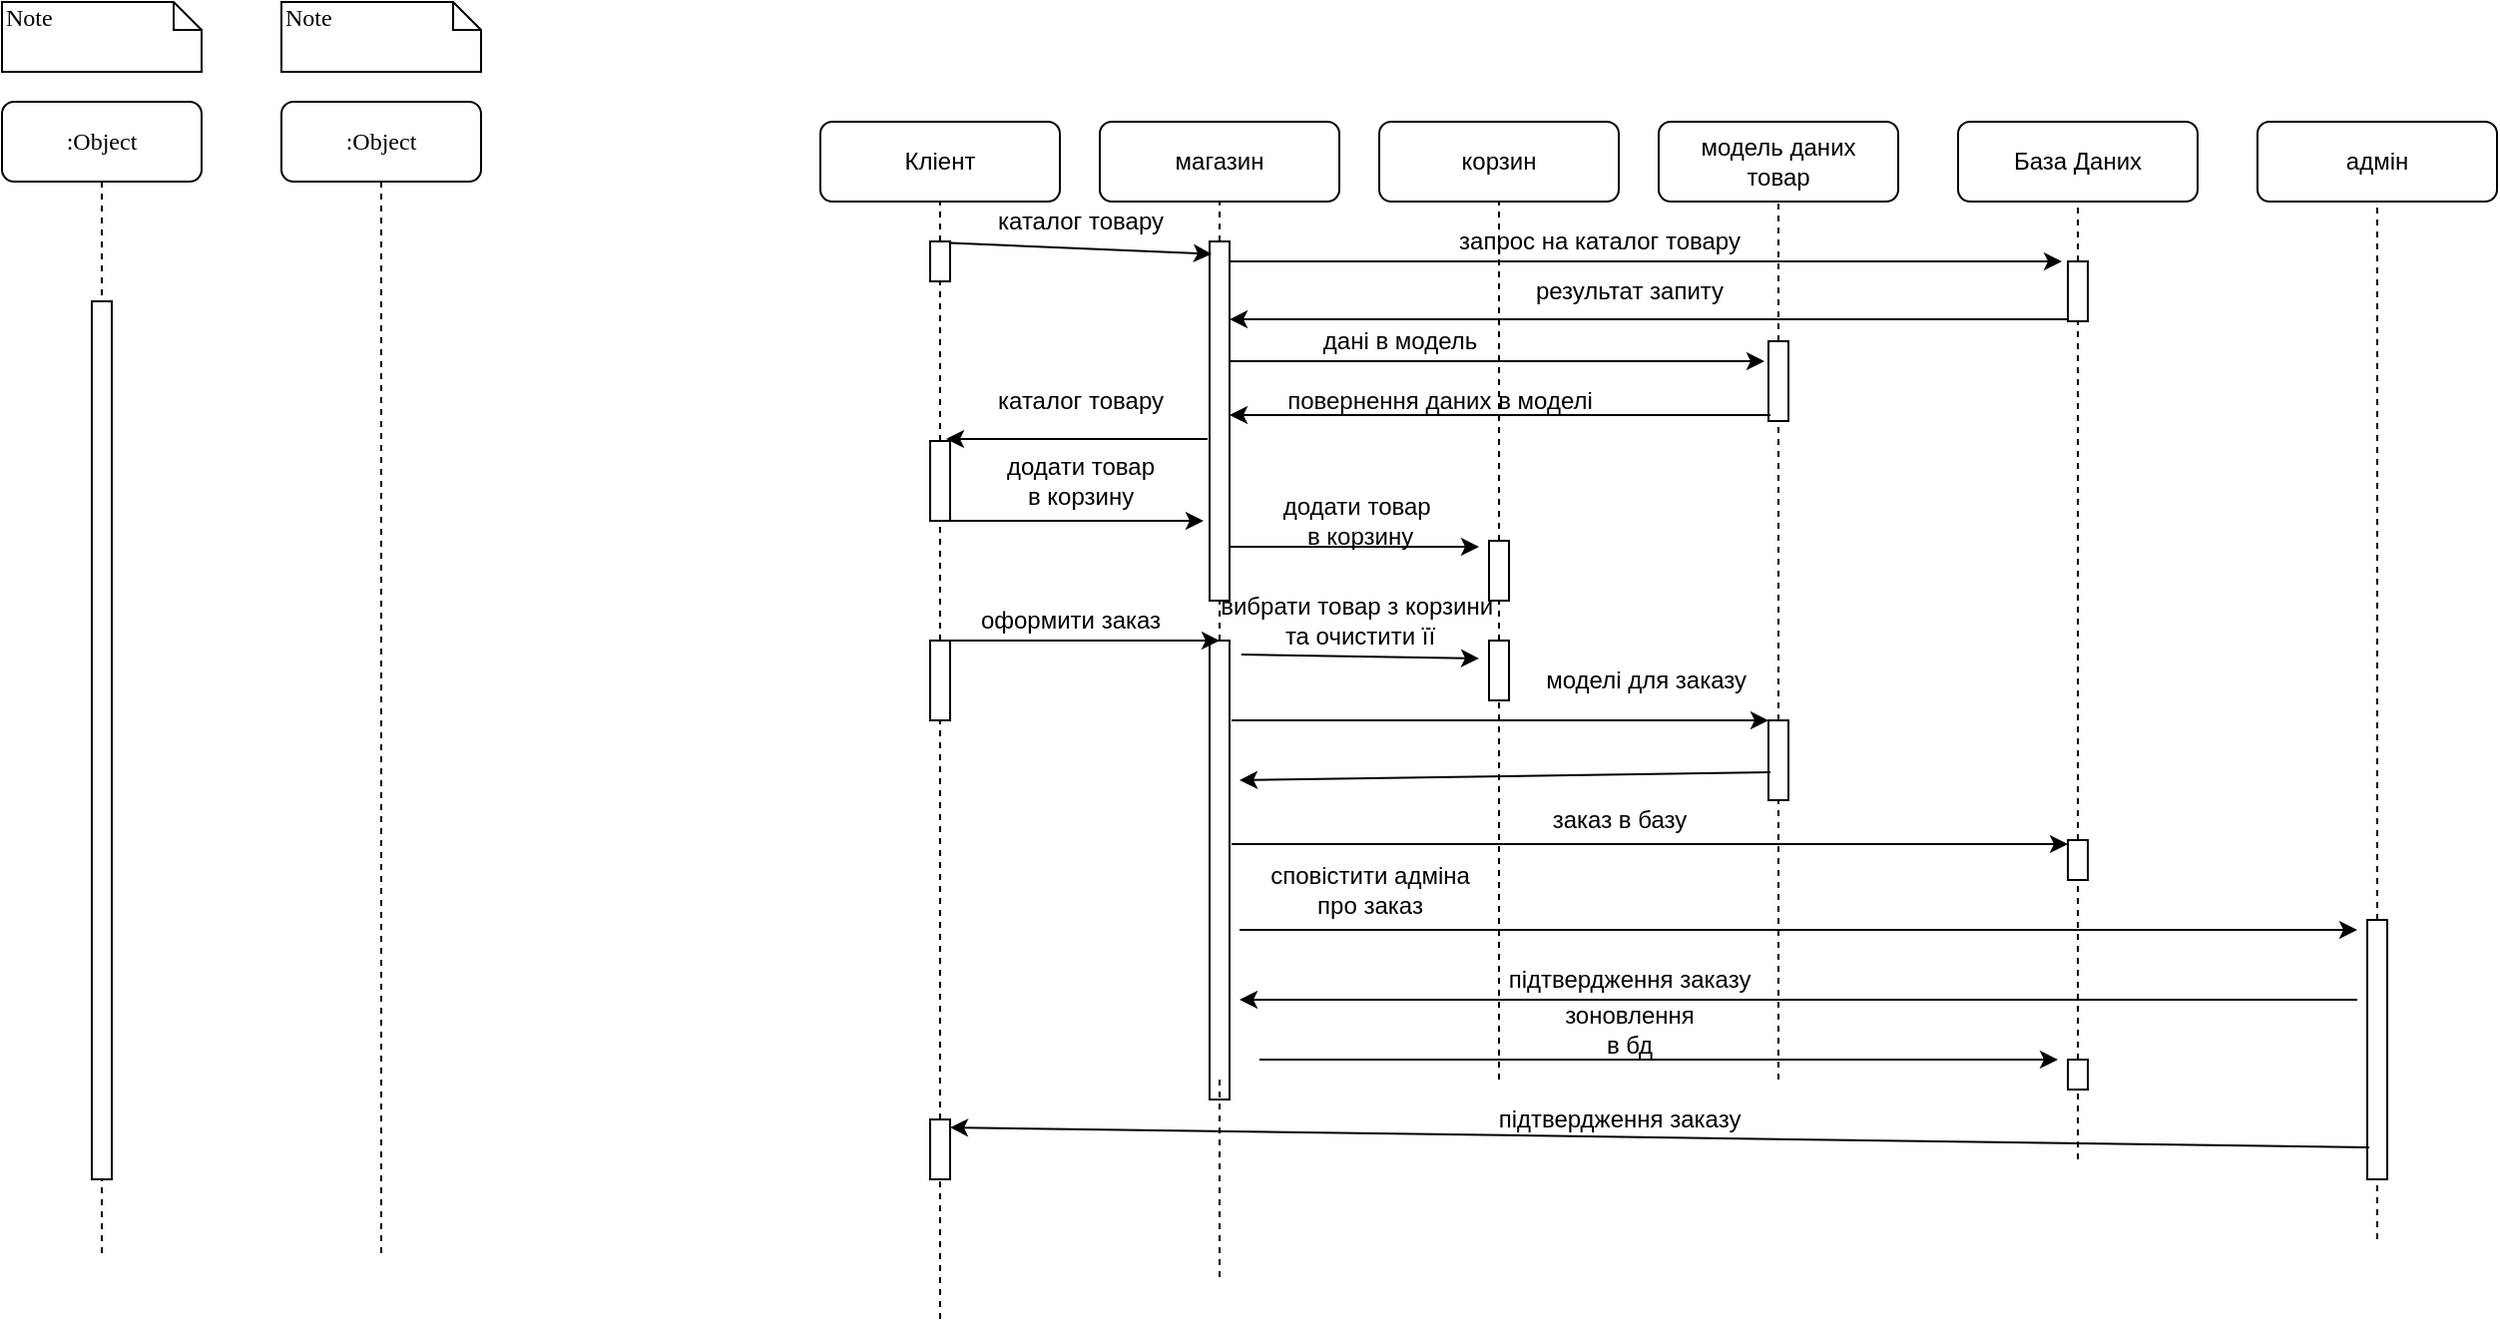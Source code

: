 <mxfile version="14.4.3" type="github">
  <diagram name="Page-1" id="13e1069c-82ec-6db2-03f1-153e76fe0fe0">
    <mxGraphModel dx="1422" dy="772" grid="1" gridSize="10" guides="1" tooltips="1" connect="1" arrows="1" fold="1" page="1" pageScale="1" pageWidth="1100" pageHeight="850" background="#ffffff" math="0" shadow="0">
      <root>
        <mxCell id="0" />
        <mxCell id="1" parent="0" />
        <mxCell id="7baba1c4bc27f4b0-2" value=":Object" style="shape=umlLifeline;perimeter=lifelinePerimeter;whiteSpace=wrap;html=1;container=1;collapsible=0;recursiveResize=0;outlineConnect=0;rounded=1;shadow=0;comic=0;labelBackgroundColor=none;strokeWidth=1;fontFamily=Verdana;fontSize=12;align=center;" parent="1" vertex="1">
          <mxGeometry x="240" y="80" width="100" height="580" as="geometry" />
        </mxCell>
        <mxCell id="7baba1c4bc27f4b0-8" value=":Object" style="shape=umlLifeline;perimeter=lifelinePerimeter;whiteSpace=wrap;html=1;container=1;collapsible=0;recursiveResize=0;outlineConnect=0;rounded=1;shadow=0;comic=0;labelBackgroundColor=none;strokeWidth=1;fontFamily=Verdana;fontSize=12;align=center;" parent="1" vertex="1">
          <mxGeometry x="100" y="80" width="100" height="580" as="geometry" />
        </mxCell>
        <mxCell id="7baba1c4bc27f4b0-9" value="" style="html=1;points=[];perimeter=orthogonalPerimeter;rounded=0;shadow=0;comic=0;labelBackgroundColor=none;strokeWidth=1;fontFamily=Verdana;fontSize=12;align=center;" parent="7baba1c4bc27f4b0-8" vertex="1">
          <mxGeometry x="45" y="100" width="10" height="440" as="geometry" />
        </mxCell>
        <mxCell id="7baba1c4bc27f4b0-40" value="Note" style="shape=note;whiteSpace=wrap;html=1;size=14;verticalAlign=top;align=left;spacingTop=-6;rounded=0;shadow=0;comic=0;labelBackgroundColor=none;strokeWidth=1;fontFamily=Verdana;fontSize=12" parent="1" vertex="1">
          <mxGeometry x="100" y="30" width="100" height="35" as="geometry" />
        </mxCell>
        <mxCell id="7baba1c4bc27f4b0-41" value="Note" style="shape=note;whiteSpace=wrap;html=1;size=14;verticalAlign=top;align=left;spacingTop=-6;rounded=0;shadow=0;comic=0;labelBackgroundColor=none;strokeWidth=1;fontFamily=Verdana;fontSize=12" parent="1" vertex="1">
          <mxGeometry x="240" y="30" width="100" height="35" as="geometry" />
        </mxCell>
        <mxCell id="hQrT-wcyva_-USeKODyt-1" value="Кліент" style="rounded=1;whiteSpace=wrap;html=1;" vertex="1" parent="1">
          <mxGeometry x="510" y="90" width="120" height="40" as="geometry" />
        </mxCell>
        <mxCell id="hQrT-wcyva_-USeKODyt-5" value="" style="endArrow=none;dashed=1;html=1;entryX=0.5;entryY=1;entryDx=0;entryDy=0;" edge="1" parent="1" source="7baba1c4bc27f4b0-10" target="hQrT-wcyva_-USeKODyt-1">
          <mxGeometry width="50" height="50" relative="1" as="geometry">
            <mxPoint x="570" y="570" as="sourcePoint" />
            <mxPoint x="570" y="280" as="targetPoint" />
          </mxGeometry>
        </mxCell>
        <mxCell id="7baba1c4bc27f4b0-10" value="" style="html=1;points=[];perimeter=orthogonalPerimeter;rounded=0;shadow=0;comic=0;labelBackgroundColor=none;strokeWidth=1;fontFamily=Verdana;fontSize=12;align=center;" parent="1" vertex="1">
          <mxGeometry x="565" y="150" width="10" height="20" as="geometry" />
        </mxCell>
        <mxCell id="hQrT-wcyva_-USeKODyt-9" value="" style="endArrow=none;dashed=1;html=1;entryX=0.5;entryY=1;entryDx=0;entryDy=0;" edge="1" parent="1" source="hQrT-wcyva_-USeKODyt-60" target="7baba1c4bc27f4b0-10">
          <mxGeometry width="50" height="50" relative="1" as="geometry">
            <mxPoint x="570" y="570" as="sourcePoint" />
            <mxPoint x="570" y="130" as="targetPoint" />
          </mxGeometry>
        </mxCell>
        <mxCell id="hQrT-wcyva_-USeKODyt-28" value="магазин" style="rounded=1;whiteSpace=wrap;html=1;" vertex="1" parent="1">
          <mxGeometry x="650" y="90" width="120" height="40" as="geometry" />
        </mxCell>
        <mxCell id="hQrT-wcyva_-USeKODyt-29" value="" style="endArrow=none;dashed=1;html=1;entryX=0.5;entryY=1;entryDx=0;entryDy=0;" edge="1" source="hQrT-wcyva_-USeKODyt-30" target="hQrT-wcyva_-USeKODyt-28" parent="1">
          <mxGeometry width="50" height="50" relative="1" as="geometry">
            <mxPoint x="710" y="570" as="sourcePoint" />
            <mxPoint x="710" y="280" as="targetPoint" />
          </mxGeometry>
        </mxCell>
        <mxCell id="hQrT-wcyva_-USeKODyt-30" value="" style="html=1;points=[];perimeter=orthogonalPerimeter;rounded=0;shadow=0;comic=0;labelBackgroundColor=none;strokeWidth=1;fontFamily=Verdana;fontSize=12;align=center;" vertex="1" parent="1">
          <mxGeometry x="705" y="150" width="10" height="180" as="geometry" />
        </mxCell>
        <mxCell id="hQrT-wcyva_-USeKODyt-31" value="" style="endArrow=none;dashed=1;html=1;entryX=0.5;entryY=1;entryDx=0;entryDy=0;" edge="1" target="hQrT-wcyva_-USeKODyt-30" parent="1" source="hQrT-wcyva_-USeKODyt-72">
          <mxGeometry width="50" height="50" relative="1" as="geometry">
            <mxPoint x="710" y="570" as="sourcePoint" />
            <mxPoint x="710" y="130" as="targetPoint" />
          </mxGeometry>
        </mxCell>
        <mxCell id="hQrT-wcyva_-USeKODyt-32" value="корзин" style="rounded=1;whiteSpace=wrap;html=1;" vertex="1" parent="1">
          <mxGeometry x="790" y="90" width="120" height="40" as="geometry" />
        </mxCell>
        <mxCell id="hQrT-wcyva_-USeKODyt-33" value="" style="endArrow=none;dashed=1;html=1;entryX=0.5;entryY=1;entryDx=0;entryDy=0;" edge="1" source="hQrT-wcyva_-USeKODyt-34" target="hQrT-wcyva_-USeKODyt-32" parent="1">
          <mxGeometry width="50" height="50" relative="1" as="geometry">
            <mxPoint x="850" y="570" as="sourcePoint" />
            <mxPoint x="850" y="280" as="targetPoint" />
          </mxGeometry>
        </mxCell>
        <mxCell id="hQrT-wcyva_-USeKODyt-34" value="" style="html=1;points=[];perimeter=orthogonalPerimeter;rounded=0;shadow=0;comic=0;labelBackgroundColor=none;strokeWidth=1;fontFamily=Verdana;fontSize=12;align=center;" vertex="1" parent="1">
          <mxGeometry x="845" y="300" width="10" height="30" as="geometry" />
        </mxCell>
        <mxCell id="hQrT-wcyva_-USeKODyt-35" value="" style="endArrow=none;dashed=1;html=1;entryX=0.5;entryY=1;entryDx=0;entryDy=0;" edge="1" target="hQrT-wcyva_-USeKODyt-34" parent="1" source="hQrT-wcyva_-USeKODyt-74">
          <mxGeometry width="50" height="50" relative="1" as="geometry">
            <mxPoint x="850" y="570" as="sourcePoint" />
            <mxPoint x="850" y="130" as="targetPoint" />
          </mxGeometry>
        </mxCell>
        <mxCell id="hQrT-wcyva_-USeKODyt-36" value="модель даних&lt;br&gt;товар" style="rounded=1;whiteSpace=wrap;html=1;" vertex="1" parent="1">
          <mxGeometry x="930" y="90" width="120" height="40" as="geometry" />
        </mxCell>
        <mxCell id="hQrT-wcyva_-USeKODyt-37" value="" style="endArrow=none;dashed=1;html=1;entryX=0.5;entryY=1;entryDx=0;entryDy=0;" edge="1" source="hQrT-wcyva_-USeKODyt-38" target="hQrT-wcyva_-USeKODyt-36" parent="1">
          <mxGeometry width="50" height="50" relative="1" as="geometry">
            <mxPoint x="990" y="570" as="sourcePoint" />
            <mxPoint x="990" y="280" as="targetPoint" />
          </mxGeometry>
        </mxCell>
        <mxCell id="hQrT-wcyva_-USeKODyt-38" value="" style="html=1;points=[];perimeter=orthogonalPerimeter;rounded=0;shadow=0;comic=0;labelBackgroundColor=none;strokeWidth=1;fontFamily=Verdana;fontSize=12;align=center;" vertex="1" parent="1">
          <mxGeometry x="985" y="200" width="10" height="40" as="geometry" />
        </mxCell>
        <mxCell id="hQrT-wcyva_-USeKODyt-39" value="" style="endArrow=none;dashed=1;html=1;entryX=0.5;entryY=1;entryDx=0;entryDy=0;" edge="1" target="hQrT-wcyva_-USeKODyt-38" parent="1" source="hQrT-wcyva_-USeKODyt-76">
          <mxGeometry width="50" height="50" relative="1" as="geometry">
            <mxPoint x="990" y="570" as="sourcePoint" />
            <mxPoint x="990" y="130" as="targetPoint" />
          </mxGeometry>
        </mxCell>
        <mxCell id="hQrT-wcyva_-USeKODyt-40" value="База Даних" style="rounded=1;whiteSpace=wrap;html=1;" vertex="1" parent="1">
          <mxGeometry x="1080" y="90" width="120" height="40" as="geometry" />
        </mxCell>
        <mxCell id="hQrT-wcyva_-USeKODyt-41" value="" style="endArrow=none;dashed=1;html=1;entryX=0.5;entryY=1;entryDx=0;entryDy=0;" edge="1" source="hQrT-wcyva_-USeKODyt-42" target="hQrT-wcyva_-USeKODyt-40" parent="1">
          <mxGeometry width="50" height="50" relative="1" as="geometry">
            <mxPoint x="1140" y="570" as="sourcePoint" />
            <mxPoint x="1140" y="280" as="targetPoint" />
          </mxGeometry>
        </mxCell>
        <mxCell id="hQrT-wcyva_-USeKODyt-42" value="" style="html=1;points=[];perimeter=orthogonalPerimeter;rounded=0;shadow=0;comic=0;labelBackgroundColor=none;strokeWidth=1;fontFamily=Verdana;fontSize=12;align=center;" vertex="1" parent="1">
          <mxGeometry x="1135" y="160" width="10" height="30" as="geometry" />
        </mxCell>
        <mxCell id="hQrT-wcyva_-USeKODyt-43" value="" style="endArrow=none;dashed=1;html=1;entryX=0.5;entryY=1;entryDx=0;entryDy=0;" edge="1" target="hQrT-wcyva_-USeKODyt-42" parent="1" source="hQrT-wcyva_-USeKODyt-78">
          <mxGeometry width="50" height="50" relative="1" as="geometry">
            <mxPoint x="1140" y="570" as="sourcePoint" />
            <mxPoint x="1140" y="130" as="targetPoint" />
          </mxGeometry>
        </mxCell>
        <mxCell id="hQrT-wcyva_-USeKODyt-44" value="адмін" style="rounded=1;whiteSpace=wrap;html=1;" vertex="1" parent="1">
          <mxGeometry x="1230" y="90" width="120" height="40" as="geometry" />
        </mxCell>
        <mxCell id="hQrT-wcyva_-USeKODyt-45" value="" style="endArrow=none;dashed=1;html=1;entryX=0.5;entryY=1;entryDx=0;entryDy=0;" edge="1" source="hQrT-wcyva_-USeKODyt-46" target="hQrT-wcyva_-USeKODyt-44" parent="1">
          <mxGeometry width="50" height="50" relative="1" as="geometry">
            <mxPoint x="1290" y="570" as="sourcePoint" />
            <mxPoint x="1290" y="280" as="targetPoint" />
          </mxGeometry>
        </mxCell>
        <mxCell id="hQrT-wcyva_-USeKODyt-46" value="" style="html=1;points=[];perimeter=orthogonalPerimeter;rounded=0;shadow=0;comic=0;labelBackgroundColor=none;strokeWidth=1;fontFamily=Verdana;fontSize=12;align=center;" vertex="1" parent="1">
          <mxGeometry x="1285" y="490" width="10" height="130" as="geometry" />
        </mxCell>
        <mxCell id="hQrT-wcyva_-USeKODyt-47" value="" style="endArrow=none;dashed=1;html=1;entryX=0.5;entryY=1;entryDx=0;entryDy=0;" edge="1" target="hQrT-wcyva_-USeKODyt-46" parent="1">
          <mxGeometry width="50" height="50" relative="1" as="geometry">
            <mxPoint x="1290" y="650" as="sourcePoint" />
            <mxPoint x="1290" y="130" as="targetPoint" />
          </mxGeometry>
        </mxCell>
        <mxCell id="hQrT-wcyva_-USeKODyt-48" value="" style="endArrow=classic;html=1;exitX=1;exitY=0.04;exitDx=0;exitDy=0;exitPerimeter=0;entryX=0.1;entryY=0.035;entryDx=0;entryDy=0;entryPerimeter=0;" edge="1" parent="1" source="7baba1c4bc27f4b0-10" target="hQrT-wcyva_-USeKODyt-30">
          <mxGeometry width="50" height="50" relative="1" as="geometry">
            <mxPoint x="820" y="420" as="sourcePoint" />
            <mxPoint x="870" y="370" as="targetPoint" />
          </mxGeometry>
        </mxCell>
        <mxCell id="hQrT-wcyva_-USeKODyt-49" value="каталог товару" style="text;html=1;align=center;verticalAlign=middle;resizable=0;points=[];autosize=1;" vertex="1" parent="1">
          <mxGeometry x="590" y="130" width="100" height="20" as="geometry" />
        </mxCell>
        <mxCell id="hQrT-wcyva_-USeKODyt-51" value="каталог товару" style="text;html=1;align=center;verticalAlign=middle;resizable=0;points=[];autosize=1;" vertex="1" parent="1">
          <mxGeometry x="590" y="220" width="100" height="20" as="geometry" />
        </mxCell>
        <mxCell id="hQrT-wcyva_-USeKODyt-55" value="додати товар &lt;br&gt;в корзину" style="text;html=1;align=center;verticalAlign=middle;resizable=0;points=[];autosize=1;" vertex="1" parent="1">
          <mxGeometry x="595" y="255" width="90" height="30" as="geometry" />
        </mxCell>
        <mxCell id="hQrT-wcyva_-USeKODyt-56" value="" style="endArrow=classic;html=1;" edge="1" parent="1" source="hQrT-wcyva_-USeKODyt-30">
          <mxGeometry width="50" height="50" relative="1" as="geometry">
            <mxPoint x="820" y="420" as="sourcePoint" />
            <mxPoint x="1132" y="160" as="targetPoint" />
          </mxGeometry>
        </mxCell>
        <mxCell id="hQrT-wcyva_-USeKODyt-57" value="запрос на каталог товару" style="text;html=1;align=center;verticalAlign=middle;resizable=0;points=[];autosize=1;" vertex="1" parent="1">
          <mxGeometry x="820" y="140" width="160" height="20" as="geometry" />
        </mxCell>
        <mxCell id="hQrT-wcyva_-USeKODyt-58" value="" style="endArrow=classic;html=1;exitX=0;exitY=0.967;exitDx=0;exitDy=0;exitPerimeter=0;" edge="1" parent="1" source="hQrT-wcyva_-USeKODyt-42" target="hQrT-wcyva_-USeKODyt-30">
          <mxGeometry width="50" height="50" relative="1" as="geometry">
            <mxPoint x="1140" y="176" as="sourcePoint" />
            <mxPoint x="1030" y="190" as="targetPoint" />
          </mxGeometry>
        </mxCell>
        <mxCell id="hQrT-wcyva_-USeKODyt-59" value="результат запиту" style="text;html=1;align=center;verticalAlign=middle;resizable=0;points=[];autosize=1;" vertex="1" parent="1">
          <mxGeometry x="860" y="165" width="110" height="20" as="geometry" />
        </mxCell>
        <mxCell id="hQrT-wcyva_-USeKODyt-60" value="" style="html=1;points=[];perimeter=orthogonalPerimeter;rounded=0;shadow=0;comic=0;labelBackgroundColor=none;strokeWidth=1;fontFamily=Verdana;fontSize=12;align=center;" vertex="1" parent="1">
          <mxGeometry x="565" y="250" width="10" height="40" as="geometry" />
        </mxCell>
        <mxCell id="hQrT-wcyva_-USeKODyt-61" value="" style="endArrow=none;dashed=1;html=1;entryX=0.5;entryY=1;entryDx=0;entryDy=0;" edge="1" parent="1" source="hQrT-wcyva_-USeKODyt-70" target="hQrT-wcyva_-USeKODyt-60">
          <mxGeometry width="50" height="50" relative="1" as="geometry">
            <mxPoint x="570" y="570" as="sourcePoint" />
            <mxPoint x="570" y="170" as="targetPoint" />
          </mxGeometry>
        </mxCell>
        <mxCell id="hQrT-wcyva_-USeKODyt-62" value="" style="endArrow=classic;html=1;" edge="1" parent="1" source="hQrT-wcyva_-USeKODyt-30">
          <mxGeometry width="50" height="50" relative="1" as="geometry">
            <mxPoint x="750" y="250" as="sourcePoint" />
            <mxPoint x="983" y="210" as="targetPoint" />
          </mxGeometry>
        </mxCell>
        <mxCell id="hQrT-wcyva_-USeKODyt-63" value="дані в модель" style="text;html=1;align=center;verticalAlign=middle;resizable=0;points=[];autosize=1;" vertex="1" parent="1">
          <mxGeometry x="755" y="190" width="90" height="20" as="geometry" />
        </mxCell>
        <mxCell id="hQrT-wcyva_-USeKODyt-64" value="" style="endArrow=classic;html=1;exitX=0.1;exitY=0.925;exitDx=0;exitDy=0;exitPerimeter=0;" edge="1" parent="1" source="hQrT-wcyva_-USeKODyt-38" target="hQrT-wcyva_-USeKODyt-30">
          <mxGeometry width="50" height="50" relative="1" as="geometry">
            <mxPoint x="970" y="240" as="sourcePoint" />
            <mxPoint x="730" y="240" as="targetPoint" />
          </mxGeometry>
        </mxCell>
        <mxCell id="hQrT-wcyva_-USeKODyt-65" value="повернення даних в моделі" style="text;html=1;align=center;verticalAlign=middle;resizable=0;points=[];autosize=1;" vertex="1" parent="1">
          <mxGeometry x="735" y="220" width="170" height="20" as="geometry" />
        </mxCell>
        <mxCell id="hQrT-wcyva_-USeKODyt-66" value="" style="endArrow=classic;html=1;entryX=0.8;entryY=-0.025;entryDx=0;entryDy=0;entryPerimeter=0;" edge="1" parent="1" target="hQrT-wcyva_-USeKODyt-60">
          <mxGeometry width="50" height="50" relative="1" as="geometry">
            <mxPoint x="704" y="249" as="sourcePoint" />
            <mxPoint x="870" y="360" as="targetPoint" />
          </mxGeometry>
        </mxCell>
        <mxCell id="hQrT-wcyva_-USeKODyt-67" value="" style="endArrow=classic;html=1;" edge="1" parent="1" source="hQrT-wcyva_-USeKODyt-60">
          <mxGeometry width="50" height="50" relative="1" as="geometry">
            <mxPoint x="820" y="410" as="sourcePoint" />
            <mxPoint x="702" y="290" as="targetPoint" />
          </mxGeometry>
        </mxCell>
        <mxCell id="hQrT-wcyva_-USeKODyt-68" value="" style="endArrow=classic;html=1;" edge="1" parent="1" source="hQrT-wcyva_-USeKODyt-30">
          <mxGeometry width="50" height="50" relative="1" as="geometry">
            <mxPoint x="820" y="400" as="sourcePoint" />
            <mxPoint x="840" y="303" as="targetPoint" />
          </mxGeometry>
        </mxCell>
        <mxCell id="hQrT-wcyva_-USeKODyt-69" value="додати товар&amp;nbsp;&lt;br&gt;в корзину" style="text;html=1;align=center;verticalAlign=middle;resizable=0;points=[];autosize=1;" vertex="1" parent="1">
          <mxGeometry x="735" y="275" width="90" height="30" as="geometry" />
        </mxCell>
        <mxCell id="hQrT-wcyva_-USeKODyt-70" value="" style="html=1;points=[];perimeter=orthogonalPerimeter;rounded=0;shadow=0;comic=0;labelBackgroundColor=none;strokeWidth=1;fontFamily=Verdana;fontSize=12;align=center;" vertex="1" parent="1">
          <mxGeometry x="565" y="350" width="10" height="40" as="geometry" />
        </mxCell>
        <mxCell id="hQrT-wcyva_-USeKODyt-71" value="" style="endArrow=none;dashed=1;html=1;entryX=0.5;entryY=1;entryDx=0;entryDy=0;" edge="1" parent="1" source="hQrT-wcyva_-USeKODyt-102" target="hQrT-wcyva_-USeKODyt-70">
          <mxGeometry width="50" height="50" relative="1" as="geometry">
            <mxPoint x="570" y="690" as="sourcePoint" />
            <mxPoint x="570" y="290" as="targetPoint" />
          </mxGeometry>
        </mxCell>
        <mxCell id="hQrT-wcyva_-USeKODyt-72" value="" style="html=1;points=[];perimeter=orthogonalPerimeter;rounded=0;shadow=0;comic=0;labelBackgroundColor=none;strokeWidth=1;fontFamily=Verdana;fontSize=12;align=center;" vertex="1" parent="1">
          <mxGeometry x="705" y="350" width="10" height="230" as="geometry" />
        </mxCell>
        <mxCell id="hQrT-wcyva_-USeKODyt-73" value="" style="endArrow=none;dashed=1;html=1;" edge="1" parent="1">
          <mxGeometry width="50" height="50" relative="1" as="geometry">
            <mxPoint x="710" y="570" as="sourcePoint" />
            <mxPoint x="710" y="670" as="targetPoint" />
          </mxGeometry>
        </mxCell>
        <mxCell id="hQrT-wcyva_-USeKODyt-74" value="" style="html=1;points=[];perimeter=orthogonalPerimeter;rounded=0;shadow=0;comic=0;labelBackgroundColor=none;strokeWidth=1;fontFamily=Verdana;fontSize=12;align=center;" vertex="1" parent="1">
          <mxGeometry x="845" y="350" width="10" height="30" as="geometry" />
        </mxCell>
        <mxCell id="hQrT-wcyva_-USeKODyt-75" value="" style="endArrow=none;dashed=1;html=1;entryX=0.5;entryY=1;entryDx=0;entryDy=0;" edge="1" parent="1" target="hQrT-wcyva_-USeKODyt-74">
          <mxGeometry width="50" height="50" relative="1" as="geometry">
            <mxPoint x="850" y="570" as="sourcePoint" />
            <mxPoint x="850" y="330" as="targetPoint" />
          </mxGeometry>
        </mxCell>
        <mxCell id="hQrT-wcyva_-USeKODyt-76" value="" style="html=1;points=[];perimeter=orthogonalPerimeter;rounded=0;shadow=0;comic=0;labelBackgroundColor=none;strokeWidth=1;fontFamily=Verdana;fontSize=12;align=center;" vertex="1" parent="1">
          <mxGeometry x="985" y="390" width="10" height="40" as="geometry" />
        </mxCell>
        <mxCell id="hQrT-wcyva_-USeKODyt-77" value="" style="endArrow=none;dashed=1;html=1;entryX=0.5;entryY=1;entryDx=0;entryDy=0;" edge="1" parent="1" target="hQrT-wcyva_-USeKODyt-76">
          <mxGeometry width="50" height="50" relative="1" as="geometry">
            <mxPoint x="990" y="570" as="sourcePoint" />
            <mxPoint x="990" y="240" as="targetPoint" />
          </mxGeometry>
        </mxCell>
        <mxCell id="hQrT-wcyva_-USeKODyt-78" value="" style="html=1;points=[];perimeter=orthogonalPerimeter;rounded=0;shadow=0;comic=0;labelBackgroundColor=none;strokeWidth=1;fontFamily=Verdana;fontSize=12;align=center;" vertex="1" parent="1">
          <mxGeometry x="1135" y="450" width="10" height="20" as="geometry" />
        </mxCell>
        <mxCell id="hQrT-wcyva_-USeKODyt-79" value="" style="endArrow=none;dashed=1;html=1;entryX=0.5;entryY=1;entryDx=0;entryDy=0;" edge="1" parent="1" source="hQrT-wcyva_-USeKODyt-98" target="hQrT-wcyva_-USeKODyt-78">
          <mxGeometry width="50" height="50" relative="1" as="geometry">
            <mxPoint x="1140" y="570" as="sourcePoint" />
            <mxPoint x="1140" y="190" as="targetPoint" />
          </mxGeometry>
        </mxCell>
        <mxCell id="hQrT-wcyva_-USeKODyt-80" value="" style="endArrow=classic;html=1;" edge="1" parent="1">
          <mxGeometry width="50" height="50" relative="1" as="geometry">
            <mxPoint x="570" y="350" as="sourcePoint" />
            <mxPoint x="710" y="350" as="targetPoint" />
          </mxGeometry>
        </mxCell>
        <mxCell id="hQrT-wcyva_-USeKODyt-81" value="оформити заказ" style="text;html=1;align=center;verticalAlign=middle;resizable=0;points=[];autosize=1;" vertex="1" parent="1">
          <mxGeometry x="580" y="330" width="110" height="20" as="geometry" />
        </mxCell>
        <mxCell id="hQrT-wcyva_-USeKODyt-82" value="" style="endArrow=classic;html=1;exitX=0.131;exitY=1.067;exitDx=0;exitDy=0;exitPerimeter=0;" edge="1" parent="1" source="hQrT-wcyva_-USeKODyt-83">
          <mxGeometry width="50" height="50" relative="1" as="geometry">
            <mxPoint x="820" y="400" as="sourcePoint" />
            <mxPoint x="840" y="359" as="targetPoint" />
          </mxGeometry>
        </mxCell>
        <mxCell id="hQrT-wcyva_-USeKODyt-83" value="вибрати товар з корзини&amp;nbsp;&lt;br&gt;та очистити її" style="text;html=1;align=center;verticalAlign=middle;resizable=0;points=[];autosize=1;" vertex="1" parent="1">
          <mxGeometry x="700" y="325" width="160" height="30" as="geometry" />
        </mxCell>
        <mxCell id="hQrT-wcyva_-USeKODyt-84" value="" style="endArrow=classic;html=1;" edge="1" parent="1" target="hQrT-wcyva_-USeKODyt-76">
          <mxGeometry width="50" height="50" relative="1" as="geometry">
            <mxPoint x="716" y="390" as="sourcePoint" />
            <mxPoint x="870" y="340" as="targetPoint" />
          </mxGeometry>
        </mxCell>
        <mxCell id="hQrT-wcyva_-USeKODyt-85" value="моделі для заказу&amp;nbsp;" style="text;html=1;align=center;verticalAlign=middle;resizable=0;points=[];autosize=1;" vertex="1" parent="1">
          <mxGeometry x="865" y="360" width="120" height="20" as="geometry" />
        </mxCell>
        <mxCell id="hQrT-wcyva_-USeKODyt-86" value="" style="endArrow=classic;html=1;exitX=0.1;exitY=0.65;exitDx=0;exitDy=0;exitPerimeter=0;" edge="1" parent="1" source="hQrT-wcyva_-USeKODyt-76">
          <mxGeometry width="50" height="50" relative="1" as="geometry">
            <mxPoint x="820" y="390" as="sourcePoint" />
            <mxPoint x="720" y="420" as="targetPoint" />
          </mxGeometry>
        </mxCell>
        <mxCell id="hQrT-wcyva_-USeKODyt-88" value="" style="endArrow=classic;html=1;entryX=0;entryY=0.1;entryDx=0;entryDy=0;entryPerimeter=0;" edge="1" parent="1" target="hQrT-wcyva_-USeKODyt-78">
          <mxGeometry width="50" height="50" relative="1" as="geometry">
            <mxPoint x="716" y="452" as="sourcePoint" />
            <mxPoint x="810" y="440" as="targetPoint" />
          </mxGeometry>
        </mxCell>
        <mxCell id="hQrT-wcyva_-USeKODyt-89" value="заказ в базу" style="text;html=1;align=center;verticalAlign=middle;resizable=0;points=[];autosize=1;" vertex="1" parent="1">
          <mxGeometry x="870" y="430" width="80" height="20" as="geometry" />
        </mxCell>
        <mxCell id="hQrT-wcyva_-USeKODyt-90" value="" style="endArrow=classic;html=1;" edge="1" parent="1">
          <mxGeometry width="50" height="50" relative="1" as="geometry">
            <mxPoint x="720" y="495" as="sourcePoint" />
            <mxPoint x="1280" y="495" as="targetPoint" />
          </mxGeometry>
        </mxCell>
        <mxCell id="hQrT-wcyva_-USeKODyt-93" value="сповістити адміна &lt;br&gt;про заказ" style="text;html=1;align=center;verticalAlign=middle;resizable=0;points=[];autosize=1;" vertex="1" parent="1">
          <mxGeometry x="725" y="460" width="120" height="30" as="geometry" />
        </mxCell>
        <mxCell id="hQrT-wcyva_-USeKODyt-94" value="" style="endArrow=classic;html=1;" edge="1" parent="1">
          <mxGeometry width="50" height="50" relative="1" as="geometry">
            <mxPoint x="1280" y="530" as="sourcePoint" />
            <mxPoint x="720" y="530" as="targetPoint" />
          </mxGeometry>
        </mxCell>
        <mxCell id="hQrT-wcyva_-USeKODyt-97" value="підтвердження заказу" style="text;html=1;align=center;verticalAlign=middle;resizable=0;points=[];autosize=1;" vertex="1" parent="1">
          <mxGeometry x="845" y="510" width="140" height="20" as="geometry" />
        </mxCell>
        <mxCell id="hQrT-wcyva_-USeKODyt-98" value="" style="html=1;points=[];perimeter=orthogonalPerimeter;rounded=0;shadow=0;comic=0;labelBackgroundColor=none;strokeWidth=1;fontFamily=Verdana;fontSize=12;align=center;" vertex="1" parent="1">
          <mxGeometry x="1135" y="560" width="10" height="15" as="geometry" />
        </mxCell>
        <mxCell id="hQrT-wcyva_-USeKODyt-99" value="" style="endArrow=none;dashed=1;html=1;entryX=0.5;entryY=1;entryDx=0;entryDy=0;" edge="1" parent="1" target="hQrT-wcyva_-USeKODyt-98">
          <mxGeometry width="50" height="50" relative="1" as="geometry">
            <mxPoint x="1140" y="610" as="sourcePoint" />
            <mxPoint x="1140" y="470" as="targetPoint" />
          </mxGeometry>
        </mxCell>
        <mxCell id="hQrT-wcyva_-USeKODyt-100" value="" style="endArrow=classic;html=1;" edge="1" parent="1">
          <mxGeometry width="50" height="50" relative="1" as="geometry">
            <mxPoint x="730" y="560" as="sourcePoint" />
            <mxPoint x="1130" y="560" as="targetPoint" />
          </mxGeometry>
        </mxCell>
        <mxCell id="hQrT-wcyva_-USeKODyt-101" value="зоновлення &lt;br&gt;в бд" style="text;html=1;align=center;verticalAlign=middle;resizable=0;points=[];autosize=1;" vertex="1" parent="1">
          <mxGeometry x="875" y="530" width="80" height="30" as="geometry" />
        </mxCell>
        <mxCell id="hQrT-wcyva_-USeKODyt-102" value="" style="html=1;points=[];perimeter=orthogonalPerimeter;rounded=0;shadow=0;comic=0;labelBackgroundColor=none;strokeWidth=1;fontFamily=Verdana;fontSize=12;align=center;" vertex="1" parent="1">
          <mxGeometry x="565" y="590" width="10" height="30" as="geometry" />
        </mxCell>
        <mxCell id="hQrT-wcyva_-USeKODyt-103" value="" style="endArrow=none;dashed=1;html=1;entryX=0.5;entryY=1;entryDx=0;entryDy=0;" edge="1" parent="1" target="hQrT-wcyva_-USeKODyt-102">
          <mxGeometry width="50" height="50" relative="1" as="geometry">
            <mxPoint x="570" y="690" as="sourcePoint" />
            <mxPoint x="570" y="390" as="targetPoint" />
          </mxGeometry>
        </mxCell>
        <mxCell id="hQrT-wcyva_-USeKODyt-104" value="" style="endArrow=classic;html=1;exitX=0.1;exitY=0.877;exitDx=0;exitDy=0;exitPerimeter=0;" edge="1" parent="1" source="hQrT-wcyva_-USeKODyt-46">
          <mxGeometry width="50" height="50" relative="1" as="geometry">
            <mxPoint x="1270" y="590" as="sourcePoint" />
            <mxPoint x="575" y="594" as="targetPoint" />
          </mxGeometry>
        </mxCell>
        <mxCell id="hQrT-wcyva_-USeKODyt-105" value="підтвердження заказу" style="text;html=1;align=center;verticalAlign=middle;resizable=0;points=[];autosize=1;" vertex="1" parent="1">
          <mxGeometry x="840" y="580" width="140" height="20" as="geometry" />
        </mxCell>
      </root>
    </mxGraphModel>
  </diagram>
</mxfile>
